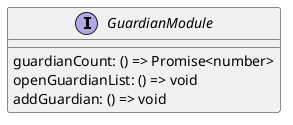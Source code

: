 @startuml guardian

interface GuardianModule {
    guardianCount: () => Promise<number>
    openGuardianList: () => void
    addGuardian: () => void
}

@enduml
